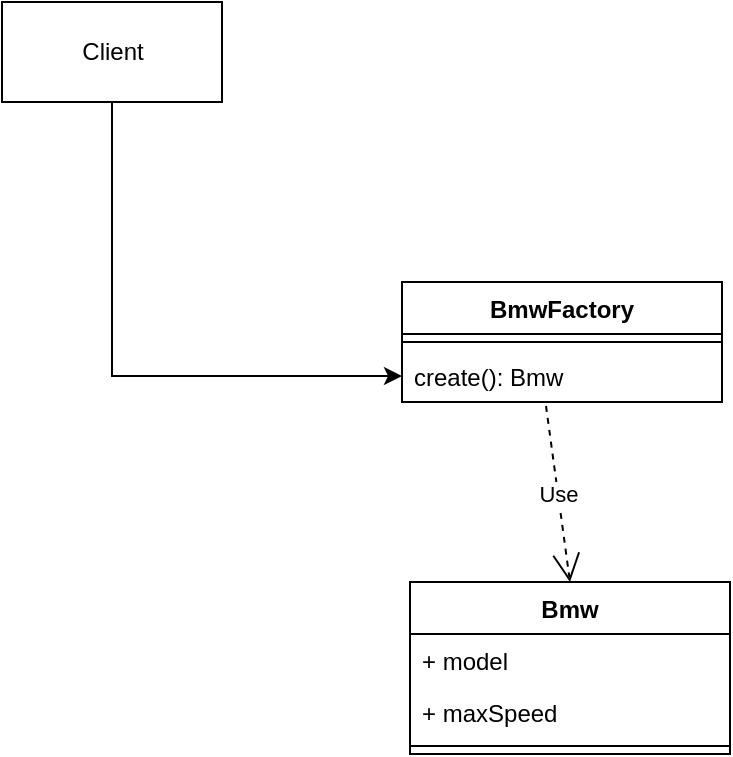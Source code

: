 <mxfile version="14.6.13" type="device"><diagram id="2EnArIf9Lza9I1PpwuFC" name="Страница 1"><mxGraphModel dx="1086" dy="806" grid="1" gridSize="10" guides="1" tooltips="1" connect="1" arrows="1" fold="1" page="1" pageScale="1" pageWidth="827" pageHeight="1169" math="0" shadow="0"><root><mxCell id="0"/><mxCell id="1" parent="0"/><mxCell id="9CCFKuTZCD4TX974YD0z-1" value="BmwFactory" style="swimlane;fontStyle=1;align=center;verticalAlign=top;childLayout=stackLayout;horizontal=1;startSize=26;horizontalStack=0;resizeParent=1;resizeParentMax=0;resizeLast=0;collapsible=1;marginBottom=0;" vertex="1" parent="1"><mxGeometry x="330" y="370" width="160" height="60" as="geometry"/></mxCell><mxCell id="9CCFKuTZCD4TX974YD0z-3" value="" style="line;strokeWidth=1;fillColor=none;align=left;verticalAlign=middle;spacingTop=-1;spacingLeft=3;spacingRight=3;rotatable=0;labelPosition=right;points=[];portConstraint=eastwest;" vertex="1" parent="9CCFKuTZCD4TX974YD0z-1"><mxGeometry y="26" width="160" height="8" as="geometry"/></mxCell><mxCell id="9CCFKuTZCD4TX974YD0z-4" value="create(): Bmw" style="text;strokeColor=none;fillColor=none;align=left;verticalAlign=top;spacingLeft=4;spacingRight=4;overflow=hidden;rotatable=0;points=[[0,0.5],[1,0.5]];portConstraint=eastwest;" vertex="1" parent="9CCFKuTZCD4TX974YD0z-1"><mxGeometry y="34" width="160" height="26" as="geometry"/></mxCell><mxCell id="9CCFKuTZCD4TX974YD0z-5" value="Bmw" style="swimlane;fontStyle=1;align=center;verticalAlign=top;childLayout=stackLayout;horizontal=1;startSize=26;horizontalStack=0;resizeParent=1;resizeParentMax=0;resizeLast=0;collapsible=1;marginBottom=0;" vertex="1" parent="1"><mxGeometry x="334" y="520" width="160" height="86" as="geometry"/></mxCell><mxCell id="9CCFKuTZCD4TX974YD0z-6" value="+ model" style="text;strokeColor=none;fillColor=none;align=left;verticalAlign=top;spacingLeft=4;spacingRight=4;overflow=hidden;rotatable=0;points=[[0,0.5],[1,0.5]];portConstraint=eastwest;" vertex="1" parent="9CCFKuTZCD4TX974YD0z-5"><mxGeometry y="26" width="160" height="26" as="geometry"/></mxCell><mxCell id="9CCFKuTZCD4TX974YD0z-8" value="+ maxSpeed" style="text;strokeColor=none;fillColor=none;align=left;verticalAlign=top;spacingLeft=4;spacingRight=4;overflow=hidden;rotatable=0;points=[[0,0.5],[1,0.5]];portConstraint=eastwest;" vertex="1" parent="9CCFKuTZCD4TX974YD0z-5"><mxGeometry y="52" width="160" height="26" as="geometry"/></mxCell><mxCell id="9CCFKuTZCD4TX974YD0z-7" value="" style="line;strokeWidth=1;fillColor=none;align=left;verticalAlign=middle;spacingTop=-1;spacingLeft=3;spacingRight=3;rotatable=0;labelPosition=right;points=[];portConstraint=eastwest;" vertex="1" parent="9CCFKuTZCD4TX974YD0z-5"><mxGeometry y="78" width="160" height="8" as="geometry"/></mxCell><mxCell id="9CCFKuTZCD4TX974YD0z-14" style="edgeStyle=orthogonalEdgeStyle;rounded=0;orthogonalLoop=1;jettySize=auto;html=1;exitX=0.5;exitY=1;exitDx=0;exitDy=0;entryX=0;entryY=0.5;entryDx=0;entryDy=0;" edge="1" parent="1" source="9CCFKuTZCD4TX974YD0z-13" target="9CCFKuTZCD4TX974YD0z-4"><mxGeometry relative="1" as="geometry"/></mxCell><mxCell id="9CCFKuTZCD4TX974YD0z-13" value="Client" style="html=1;" vertex="1" parent="1"><mxGeometry x="130" y="230" width="110" height="50" as="geometry"/></mxCell><mxCell id="9CCFKuTZCD4TX974YD0z-15" value="Use" style="endArrow=open;endSize=12;dashed=1;html=1;entryX=0.5;entryY=0;entryDx=0;entryDy=0;exitX=0.45;exitY=1.077;exitDx=0;exitDy=0;exitPerimeter=0;" edge="1" parent="1" source="9CCFKuTZCD4TX974YD0z-4" target="9CCFKuTZCD4TX974YD0z-5"><mxGeometry width="160" relative="1" as="geometry"><mxPoint x="330" y="410" as="sourcePoint"/><mxPoint x="490" y="410" as="targetPoint"/></mxGeometry></mxCell></root></mxGraphModel></diagram></mxfile>